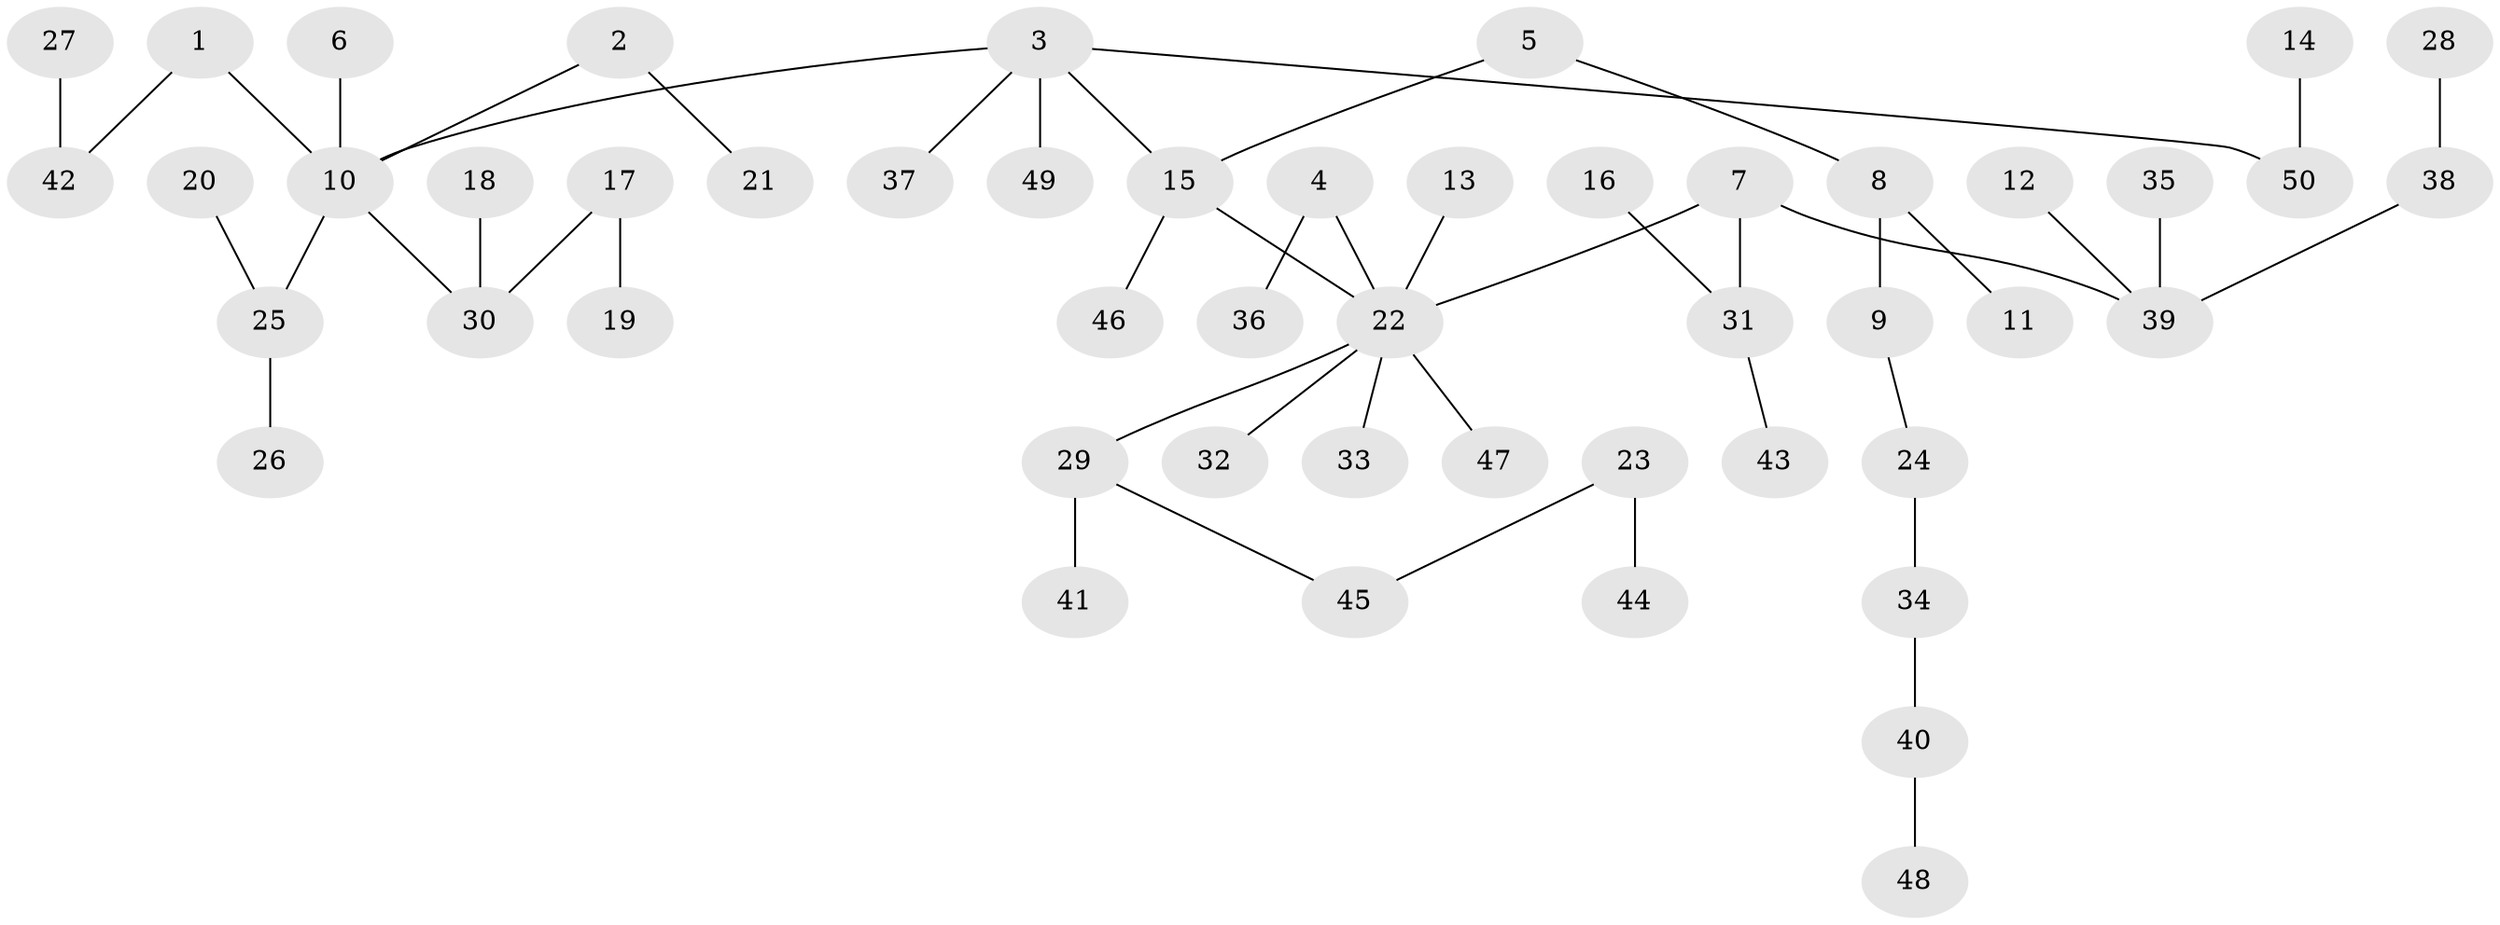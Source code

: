 // original degree distribution, {6: 0.010101010101010102, 7: 0.010101010101010102, 1: 0.48484848484848486, 3: 0.1717171717171717, 5: 0.020202020202020204, 10: 0.010101010101010102, 2: 0.26262626262626265, 4: 0.030303030303030304}
// Generated by graph-tools (version 1.1) at 2025/02/03/09/25 03:02:23]
// undirected, 50 vertices, 49 edges
graph export_dot {
graph [start="1"]
  node [color=gray90,style=filled];
  1;
  2;
  3;
  4;
  5;
  6;
  7;
  8;
  9;
  10;
  11;
  12;
  13;
  14;
  15;
  16;
  17;
  18;
  19;
  20;
  21;
  22;
  23;
  24;
  25;
  26;
  27;
  28;
  29;
  30;
  31;
  32;
  33;
  34;
  35;
  36;
  37;
  38;
  39;
  40;
  41;
  42;
  43;
  44;
  45;
  46;
  47;
  48;
  49;
  50;
  1 -- 10 [weight=1.0];
  1 -- 42 [weight=1.0];
  2 -- 10 [weight=1.0];
  2 -- 21 [weight=1.0];
  3 -- 10 [weight=1.0];
  3 -- 15 [weight=1.0];
  3 -- 37 [weight=1.0];
  3 -- 49 [weight=1.0];
  3 -- 50 [weight=1.0];
  4 -- 22 [weight=1.0];
  4 -- 36 [weight=1.0];
  5 -- 8 [weight=1.0];
  5 -- 15 [weight=1.0];
  6 -- 10 [weight=1.0];
  7 -- 22 [weight=1.0];
  7 -- 31 [weight=1.0];
  7 -- 39 [weight=1.0];
  8 -- 9 [weight=1.0];
  8 -- 11 [weight=1.0];
  9 -- 24 [weight=1.0];
  10 -- 25 [weight=1.0];
  10 -- 30 [weight=1.0];
  12 -- 39 [weight=1.0];
  13 -- 22 [weight=1.0];
  14 -- 50 [weight=1.0];
  15 -- 22 [weight=1.0];
  15 -- 46 [weight=1.0];
  16 -- 31 [weight=1.0];
  17 -- 19 [weight=1.0];
  17 -- 30 [weight=1.0];
  18 -- 30 [weight=1.0];
  20 -- 25 [weight=1.0];
  22 -- 29 [weight=1.0];
  22 -- 32 [weight=1.0];
  22 -- 33 [weight=1.0];
  22 -- 47 [weight=1.0];
  23 -- 44 [weight=1.0];
  23 -- 45 [weight=1.0];
  24 -- 34 [weight=1.0];
  25 -- 26 [weight=1.0];
  27 -- 42 [weight=1.0];
  28 -- 38 [weight=1.0];
  29 -- 41 [weight=1.0];
  29 -- 45 [weight=1.0];
  31 -- 43 [weight=1.0];
  34 -- 40 [weight=1.0];
  35 -- 39 [weight=1.0];
  38 -- 39 [weight=1.0];
  40 -- 48 [weight=1.0];
}
